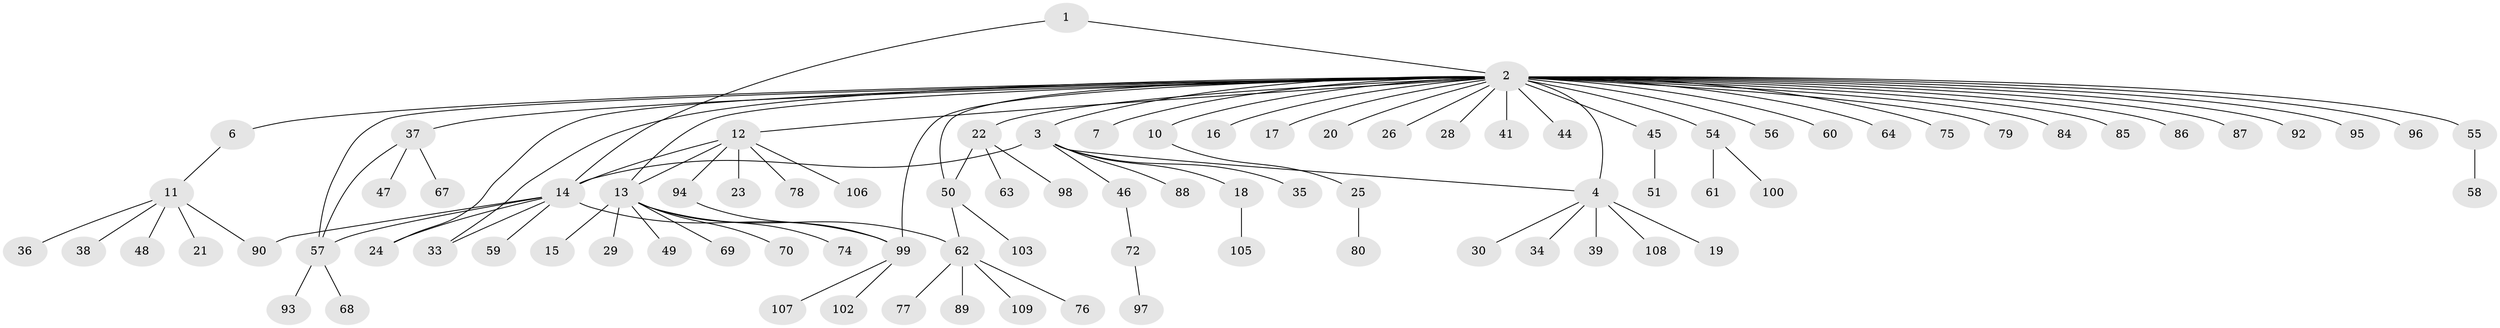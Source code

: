 // original degree distribution, {2: 0.1926605504587156, 13: 0.009174311926605505, 4: 0.027522935779816515, 6: 0.027522935779816515, 5: 0.027522935779816515, 1: 0.5963302752293578, 31: 0.009174311926605505, 7: 0.009174311926605505, 10: 0.01834862385321101, 3: 0.08256880733944955}
// Generated by graph-tools (version 1.1) at 2025/41/03/06/25 10:41:45]
// undirected, 88 vertices, 100 edges
graph export_dot {
graph [start="1"]
  node [color=gray90,style=filled];
  1;
  2 [super="+9"];
  3 [super="+5"];
  4 [super="+8"];
  6;
  7;
  10;
  11 [super="+31"];
  12 [super="+73"];
  13 [super="+32"];
  14 [super="+43"];
  15;
  16;
  17 [super="+42"];
  18;
  19;
  20;
  21 [super="+27"];
  22 [super="+66"];
  23;
  24;
  25 [super="+71"];
  26;
  28;
  29;
  30 [super="+104"];
  33 [super="+82"];
  34;
  35;
  36;
  37 [super="+53"];
  38;
  39 [super="+40"];
  41;
  44;
  45;
  46;
  47;
  48;
  49 [super="+83"];
  50 [super="+52"];
  51;
  54;
  55;
  56;
  57 [super="+65"];
  58;
  59;
  60;
  61;
  62 [super="+91"];
  63;
  64;
  67;
  68;
  69;
  70;
  72;
  74 [super="+81"];
  75;
  76;
  77;
  78;
  79;
  80;
  84;
  85;
  86;
  87;
  88;
  89;
  90;
  92;
  93;
  94;
  95;
  96;
  97;
  98;
  99 [super="+101"];
  100;
  102;
  103;
  105;
  106;
  107;
  108;
  109;
  1 -- 2;
  1 -- 14;
  2 -- 3;
  2 -- 6;
  2 -- 7;
  2 -- 16;
  2 -- 37;
  2 -- 45;
  2 -- 54;
  2 -- 60 [weight=2];
  2 -- 87;
  2 -- 64;
  2 -- 4 [weight=2];
  2 -- 10;
  2 -- 75;
  2 -- 12;
  2 -- 13;
  2 -- 79;
  2 -- 17;
  2 -- 20;
  2 -- 84;
  2 -- 22;
  2 -- 85;
  2 -- 24;
  2 -- 86;
  2 -- 26;
  2 -- 28;
  2 -- 92;
  2 -- 95;
  2 -- 96;
  2 -- 33;
  2 -- 99;
  2 -- 41;
  2 -- 44;
  2 -- 50;
  2 -- 55;
  2 -- 56;
  2 -- 57;
  3 -- 4;
  3 -- 18;
  3 -- 35;
  3 -- 14;
  3 -- 88;
  3 -- 46;
  4 -- 34;
  4 -- 39;
  4 -- 108;
  4 -- 19;
  4 -- 30;
  6 -- 11;
  10 -- 25;
  11 -- 21;
  11 -- 36;
  11 -- 38;
  11 -- 48;
  11 -- 90;
  12 -- 13;
  12 -- 23;
  12 -- 94;
  12 -- 106;
  12 -- 78;
  12 -- 14;
  13 -- 15;
  13 -- 29;
  13 -- 49;
  13 -- 62;
  13 -- 69;
  13 -- 70;
  13 -- 74;
  14 -- 24;
  14 -- 33;
  14 -- 57;
  14 -- 59;
  14 -- 90;
  14 -- 99;
  18 -- 105;
  22 -- 63;
  22 -- 98;
  22 -- 50;
  25 -- 80;
  37 -- 47;
  37 -- 67;
  37 -- 57;
  45 -- 51;
  46 -- 72;
  50 -- 103;
  50 -- 62;
  54 -- 61;
  54 -- 100;
  55 -- 58;
  57 -- 68;
  57 -- 93;
  62 -- 76;
  62 -- 77;
  62 -- 89;
  62 -- 109;
  72 -- 97;
  94 -- 99;
  99 -- 102;
  99 -- 107;
}
